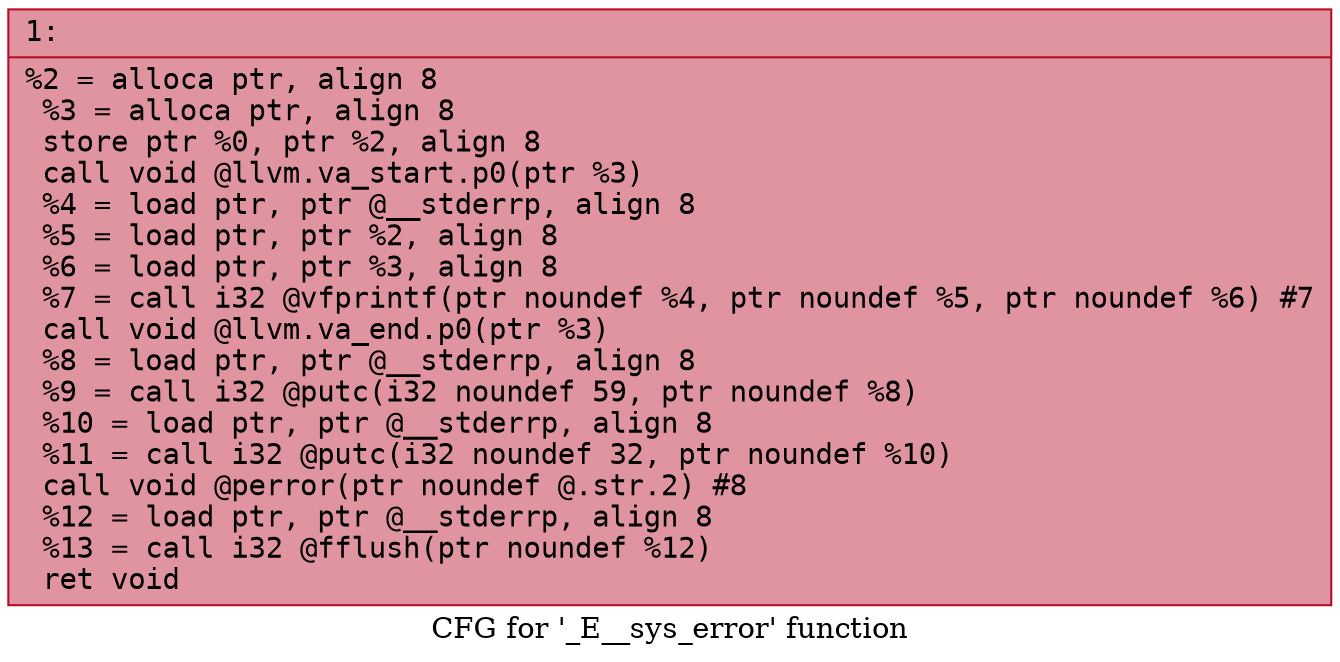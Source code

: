 digraph "CFG for '_E__sys_error' function" {
	label="CFG for '_E__sys_error' function";

	Node0x6000038ee6c0 [shape=record,color="#b70d28ff", style=filled, fillcolor="#b70d2870" fontname="Courier",label="{1:\l|  %2 = alloca ptr, align 8\l  %3 = alloca ptr, align 8\l  store ptr %0, ptr %2, align 8\l  call void @llvm.va_start.p0(ptr %3)\l  %4 = load ptr, ptr @__stderrp, align 8\l  %5 = load ptr, ptr %2, align 8\l  %6 = load ptr, ptr %3, align 8\l  %7 = call i32 @vfprintf(ptr noundef %4, ptr noundef %5, ptr noundef %6) #7\l  call void @llvm.va_end.p0(ptr %3)\l  %8 = load ptr, ptr @__stderrp, align 8\l  %9 = call i32 @putc(i32 noundef 59, ptr noundef %8)\l  %10 = load ptr, ptr @__stderrp, align 8\l  %11 = call i32 @putc(i32 noundef 32, ptr noundef %10)\l  call void @perror(ptr noundef @.str.2) #8\l  %12 = load ptr, ptr @__stderrp, align 8\l  %13 = call i32 @fflush(ptr noundef %12)\l  ret void\l}"];
}
